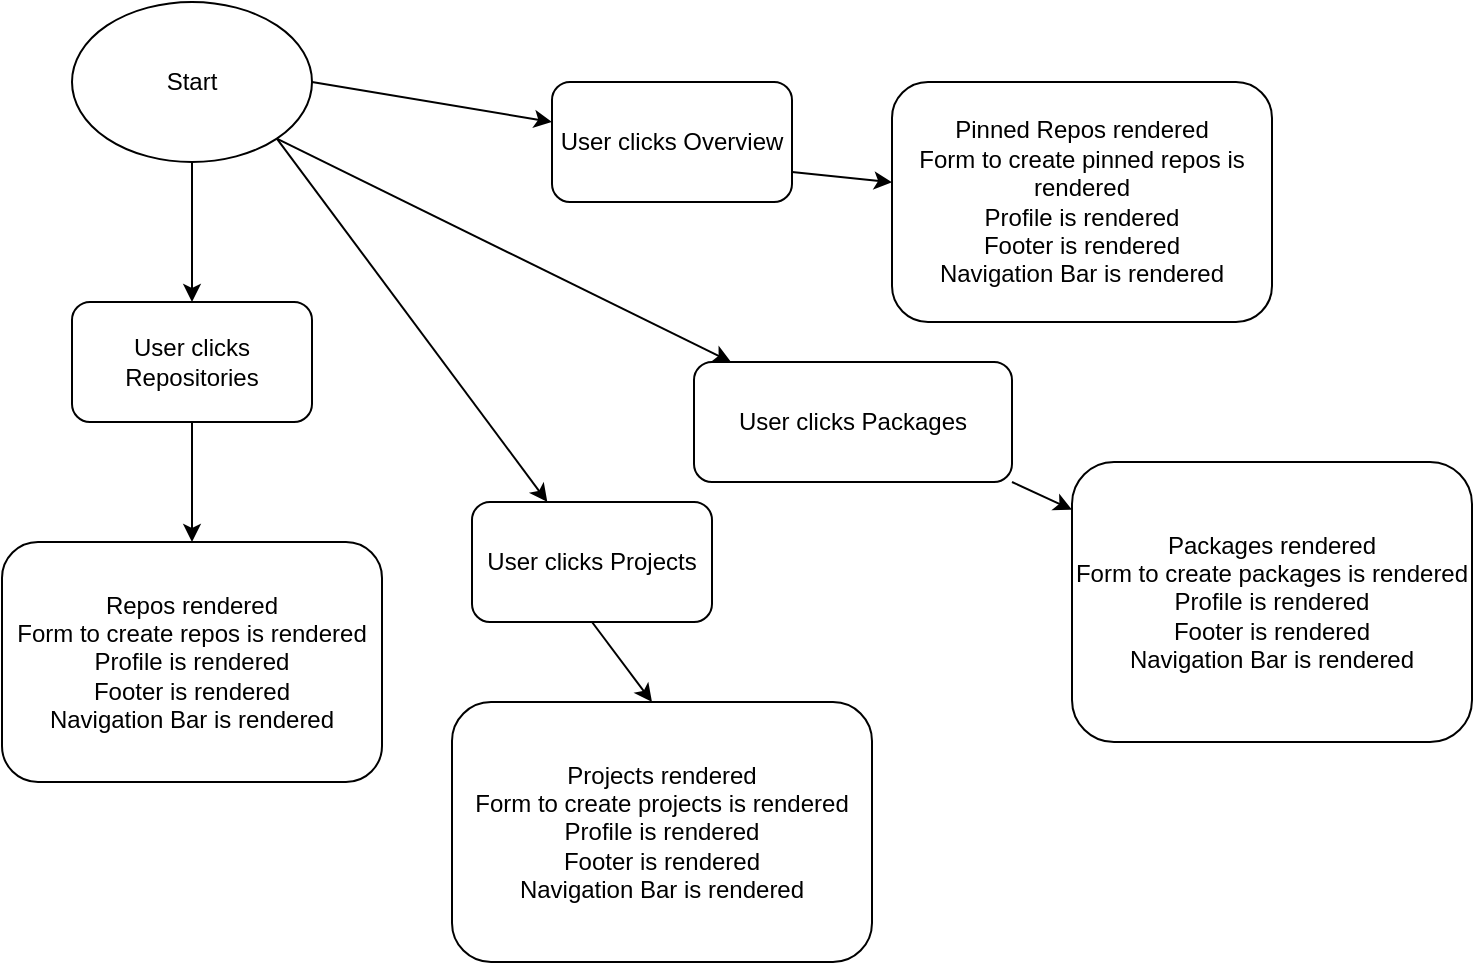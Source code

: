 <mxfile>
    <diagram id="z_NHlaTLMKidQkHObxCm" name="Page-1">
        <mxGraphModel dx="310" dy="521" grid="1" gridSize="10" guides="1" tooltips="1" connect="1" arrows="1" fold="1" page="1" pageScale="1" pageWidth="850" pageHeight="1100" math="0" shadow="0">
            <root>
                <mxCell id="0"/>
                <mxCell id="1" parent="0"/>
                <mxCell id="3" style="edgeStyle=none;html=1;exitX=1;exitY=0.5;exitDx=0;exitDy=0;" edge="1" parent="1" source="2">
                    <mxGeometry relative="1" as="geometry">
                        <mxPoint x="290" y="110" as="targetPoint"/>
                    </mxGeometry>
                </mxCell>
                <mxCell id="7" style="edgeStyle=none;html=1;exitX=0.5;exitY=1;exitDx=0;exitDy=0;" edge="1" parent="1" source="2" target="8">
                    <mxGeometry relative="1" as="geometry">
                        <mxPoint x="110" y="180" as="targetPoint"/>
                    </mxGeometry>
                </mxCell>
                <mxCell id="11" style="edgeStyle=none;html=1;exitX=1;exitY=1;exitDx=0;exitDy=0;" edge="1" parent="1" source="2" target="12">
                    <mxGeometry relative="1" as="geometry">
                        <mxPoint x="280" y="240" as="targetPoint"/>
                    </mxGeometry>
                </mxCell>
                <mxCell id="15" style="edgeStyle=none;html=1;exitX=1;exitY=1;exitDx=0;exitDy=0;" edge="1" parent="1" source="2" target="16">
                    <mxGeometry relative="1" as="geometry">
                        <mxPoint x="421" y="260" as="targetPoint"/>
                    </mxGeometry>
                </mxCell>
                <mxCell id="2" value="Start" style="ellipse;whiteSpace=wrap;html=1;" vertex="1" parent="1">
                    <mxGeometry x="50" y="50" width="120" height="80" as="geometry"/>
                </mxCell>
                <mxCell id="5" style="edgeStyle=none;html=1;exitX=1;exitY=0.75;exitDx=0;exitDy=0;" edge="1" parent="1" source="4" target="6">
                    <mxGeometry relative="1" as="geometry">
                        <mxPoint x="530" y="150" as="targetPoint"/>
                    </mxGeometry>
                </mxCell>
                <mxCell id="4" value="User clicks Overview" style="rounded=1;whiteSpace=wrap;html=1;" vertex="1" parent="1">
                    <mxGeometry x="290" y="90" width="120" height="60" as="geometry"/>
                </mxCell>
                <mxCell id="6" value="Pinned Repos rendered&lt;br&gt;Form to create pinned repos is rendered&lt;br&gt;Profile is rendered&lt;br&gt;Footer is rendered&lt;br&gt;Navigation Bar is rendered" style="rounded=1;whiteSpace=wrap;html=1;" vertex="1" parent="1">
                    <mxGeometry x="460" y="90" width="190" height="120" as="geometry"/>
                </mxCell>
                <mxCell id="9" style="edgeStyle=none;html=1;exitX=0.5;exitY=1;exitDx=0;exitDy=0;" edge="1" parent="1" source="8" target="10">
                    <mxGeometry relative="1" as="geometry">
                        <mxPoint x="110" y="320" as="targetPoint"/>
                    </mxGeometry>
                </mxCell>
                <mxCell id="8" value="User clicks Repositories" style="rounded=1;whiteSpace=wrap;html=1;" vertex="1" parent="1">
                    <mxGeometry x="50" y="200" width="120" height="60" as="geometry"/>
                </mxCell>
                <mxCell id="10" value="Repos rendered&lt;br&gt;Form to create repos is rendered&lt;br&gt;Profile is rendered&lt;br&gt;Footer is rendered&lt;br&gt;Navigation Bar is rendered" style="rounded=1;whiteSpace=wrap;html=1;" vertex="1" parent="1">
                    <mxGeometry x="15" y="320" width="190" height="120" as="geometry"/>
                </mxCell>
                <mxCell id="13" style="edgeStyle=none;html=1;exitX=0.5;exitY=1;exitDx=0;exitDy=0;" edge="1" parent="1" source="12">
                    <mxGeometry relative="1" as="geometry">
                        <mxPoint x="340" y="400" as="targetPoint"/>
                    </mxGeometry>
                </mxCell>
                <mxCell id="12" value="User clicks Projects" style="rounded=1;whiteSpace=wrap;html=1;" vertex="1" parent="1">
                    <mxGeometry x="250" y="300" width="120" height="60" as="geometry"/>
                </mxCell>
                <mxCell id="14" value="Projects rendered&lt;br&gt;Form to create projects is rendered&lt;br&gt;Profile is rendered&lt;br&gt;Footer is rendered&lt;br&gt;Navigation Bar is rendered" style="rounded=1;whiteSpace=wrap;html=1;" vertex="1" parent="1">
                    <mxGeometry x="240" y="400" width="210" height="130" as="geometry"/>
                </mxCell>
                <mxCell id="17" style="edgeStyle=none;html=1;exitX=1;exitY=1;exitDx=0;exitDy=0;" edge="1" parent="1" source="16" target="18">
                    <mxGeometry relative="1" as="geometry">
                        <mxPoint x="580" y="360" as="targetPoint"/>
                    </mxGeometry>
                </mxCell>
                <mxCell id="16" value="User clicks Packages" style="rounded=1;whiteSpace=wrap;html=1;" vertex="1" parent="1">
                    <mxGeometry x="361" y="230" width="159" height="60" as="geometry"/>
                </mxCell>
                <mxCell id="18" value="Packages rendered&lt;br&gt;Form to create packages is rendered&lt;br&gt;Profile is rendered&lt;br&gt;Footer is rendered&lt;br&gt;Navigation Bar is rendered" style="rounded=1;whiteSpace=wrap;html=1;" vertex="1" parent="1">
                    <mxGeometry x="550" y="280" width="200" height="140" as="geometry"/>
                </mxCell>
            </root>
        </mxGraphModel>
    </diagram>
</mxfile>
